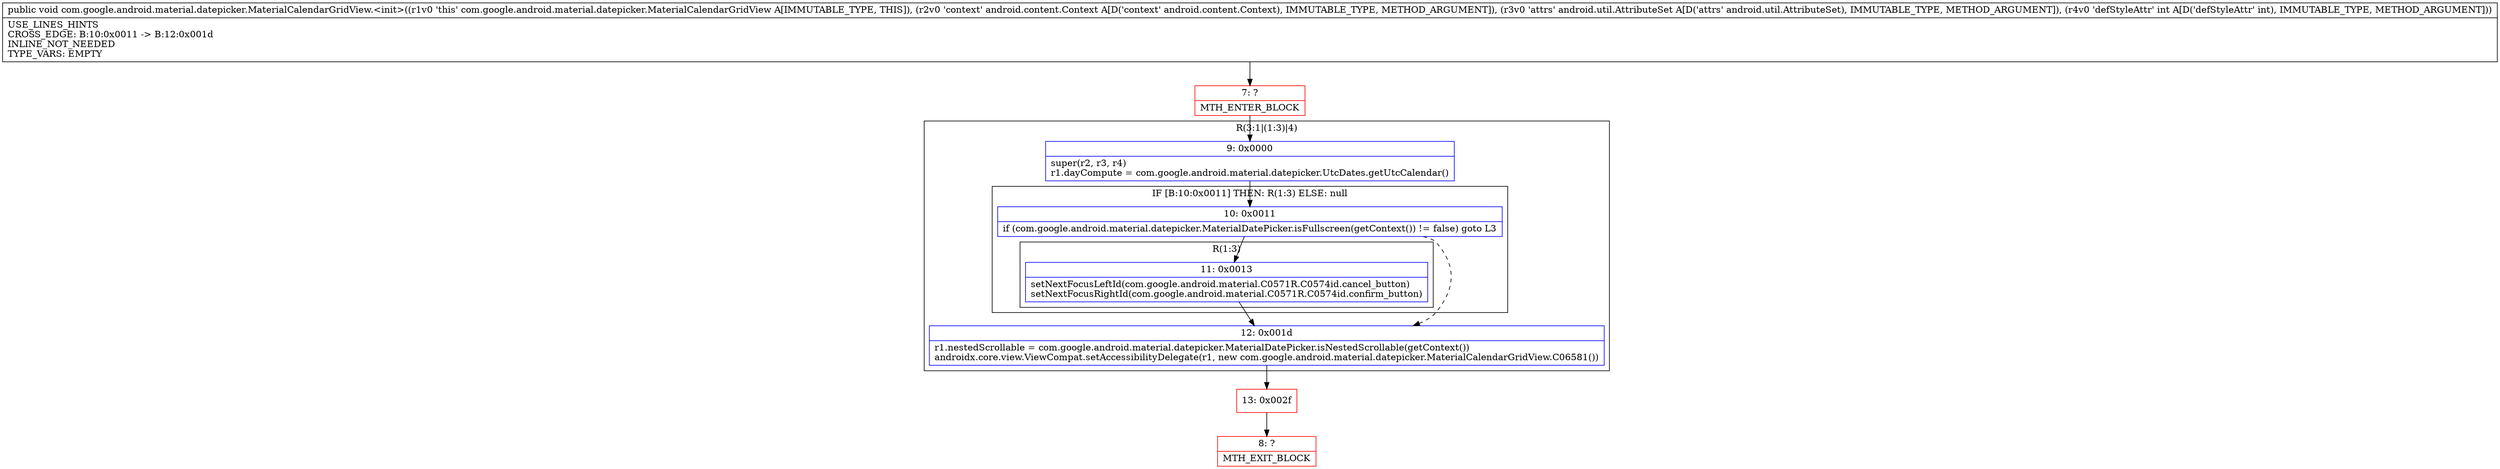 digraph "CFG forcom.google.android.material.datepicker.MaterialCalendarGridView.\<init\>(Landroid\/content\/Context;Landroid\/util\/AttributeSet;I)V" {
subgraph cluster_Region_407376808 {
label = "R(3:1|(1:3)|4)";
node [shape=record,color=blue];
Node_9 [shape=record,label="{9\:\ 0x0000|super(r2, r3, r4)\lr1.dayCompute = com.google.android.material.datepicker.UtcDates.getUtcCalendar()\l}"];
subgraph cluster_IfRegion_1605850860 {
label = "IF [B:10:0x0011] THEN: R(1:3) ELSE: null";
node [shape=record,color=blue];
Node_10 [shape=record,label="{10\:\ 0x0011|if (com.google.android.material.datepicker.MaterialDatePicker.isFullscreen(getContext()) != false) goto L3\l}"];
subgraph cluster_Region_794047757 {
label = "R(1:3)";
node [shape=record,color=blue];
Node_11 [shape=record,label="{11\:\ 0x0013|setNextFocusLeftId(com.google.android.material.C0571R.C0574id.cancel_button)\lsetNextFocusRightId(com.google.android.material.C0571R.C0574id.confirm_button)\l}"];
}
}
Node_12 [shape=record,label="{12\:\ 0x001d|r1.nestedScrollable = com.google.android.material.datepicker.MaterialDatePicker.isNestedScrollable(getContext())\landroidx.core.view.ViewCompat.setAccessibilityDelegate(r1, new com.google.android.material.datepicker.MaterialCalendarGridView.C06581())\l}"];
}
Node_7 [shape=record,color=red,label="{7\:\ ?|MTH_ENTER_BLOCK\l}"];
Node_13 [shape=record,color=red,label="{13\:\ 0x002f}"];
Node_8 [shape=record,color=red,label="{8\:\ ?|MTH_EXIT_BLOCK\l}"];
MethodNode[shape=record,label="{public void com.google.android.material.datepicker.MaterialCalendarGridView.\<init\>((r1v0 'this' com.google.android.material.datepicker.MaterialCalendarGridView A[IMMUTABLE_TYPE, THIS]), (r2v0 'context' android.content.Context A[D('context' android.content.Context), IMMUTABLE_TYPE, METHOD_ARGUMENT]), (r3v0 'attrs' android.util.AttributeSet A[D('attrs' android.util.AttributeSet), IMMUTABLE_TYPE, METHOD_ARGUMENT]), (r4v0 'defStyleAttr' int A[D('defStyleAttr' int), IMMUTABLE_TYPE, METHOD_ARGUMENT]))  | USE_LINES_HINTS\lCROSS_EDGE: B:10:0x0011 \-\> B:12:0x001d\lINLINE_NOT_NEEDED\lTYPE_VARS: EMPTY\l}"];
MethodNode -> Node_7;Node_9 -> Node_10;
Node_10 -> Node_11;
Node_10 -> Node_12[style=dashed];
Node_11 -> Node_12;
Node_12 -> Node_13;
Node_7 -> Node_9;
Node_13 -> Node_8;
}

